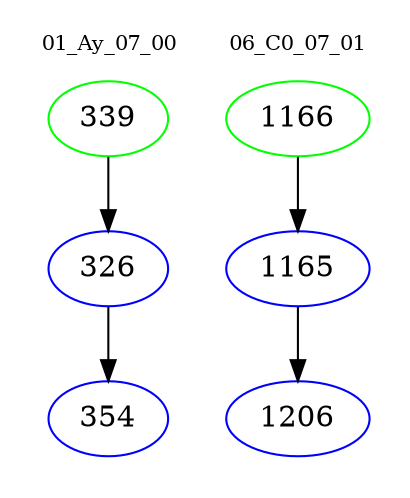 digraph{
subgraph cluster_0 {
color = white
label = "01_Ay_07_00";
fontsize=10;
T0_339 [label="339", color="green"]
T0_339 -> T0_326 [color="black"]
T0_326 [label="326", color="blue"]
T0_326 -> T0_354 [color="black"]
T0_354 [label="354", color="blue"]
}
subgraph cluster_1 {
color = white
label = "06_C0_07_01";
fontsize=10;
T1_1166 [label="1166", color="green"]
T1_1166 -> T1_1165 [color="black"]
T1_1165 [label="1165", color="blue"]
T1_1165 -> T1_1206 [color="black"]
T1_1206 [label="1206", color="blue"]
}
}
